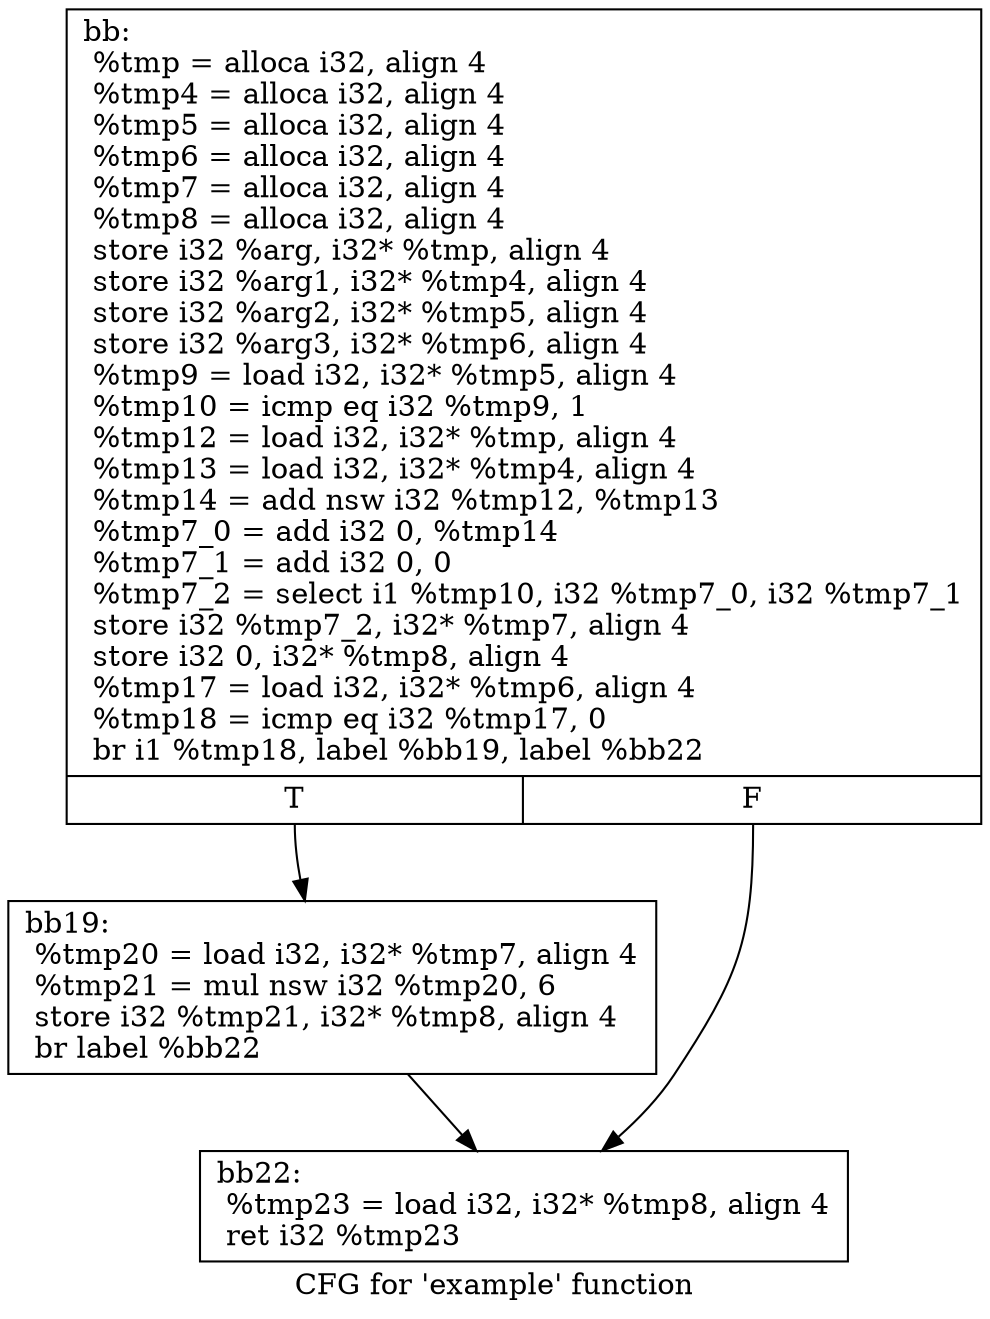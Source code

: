 digraph "CFG for 'example' function" {
	label="CFG for 'example' function";

	Node0x565055a13bf0 [shape=record,label="{bb:\l  %tmp = alloca i32, align 4\l  %tmp4 = alloca i32, align 4\l  %tmp5 = alloca i32, align 4\l  %tmp6 = alloca i32, align 4\l  %tmp7 = alloca i32, align 4\l  %tmp8 = alloca i32, align 4\l  store i32 %arg, i32* %tmp, align 4\l  store i32 %arg1, i32* %tmp4, align 4\l  store i32 %arg2, i32* %tmp5, align 4\l  store i32 %arg3, i32* %tmp6, align 4\l  %tmp9 = load i32, i32* %tmp5, align 4\l  %tmp10 = icmp eq i32 %tmp9, 1\l  %tmp12 = load i32, i32* %tmp, align 4\l  %tmp13 = load i32, i32* %tmp4, align 4\l  %tmp14 = add nsw i32 %tmp12, %tmp13\l  %tmp7_0 = add i32 0, %tmp14\l  %tmp7_1 = add i32 0, 0\l  %tmp7_2 = select i1 %tmp10, i32 %tmp7_0, i32 %tmp7_1\l  store i32 %tmp7_2, i32* %tmp7, align 4\l  store i32 0, i32* %tmp8, align 4\l  %tmp17 = load i32, i32* %tmp6, align 4\l  %tmp18 = icmp eq i32 %tmp17, 0\l  br i1 %tmp18, label %bb19, label %bb22\l|{<s0>T|<s1>F}}"];
	Node0x565055a13bf0:s0 -> Node0x565055a14fa0;
	Node0x565055a13bf0:s1 -> Node0x565055a15070;
	Node0x565055a14fa0 [shape=record,label="{bb19:                                             \l  %tmp20 = load i32, i32* %tmp7, align 4\l  %tmp21 = mul nsw i32 %tmp20, 6\l  store i32 %tmp21, i32* %tmp8, align 4\l  br label %bb22\l}"];
	Node0x565055a14fa0 -> Node0x565055a15070;
	Node0x565055a15070 [shape=record,label="{bb22:                                             \l  %tmp23 = load i32, i32* %tmp8, align 4\l  ret i32 %tmp23\l}"];
}
